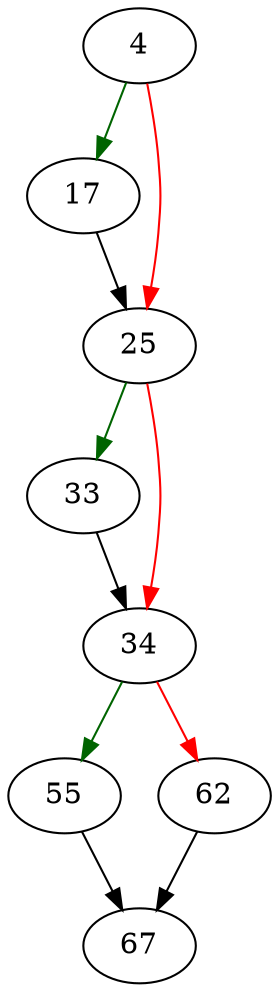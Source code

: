 strict digraph "eqp_append" {
	// Node definitions.
	4 [entry=true];
	17;
	25;
	33;
	34;
	55;
	62;
	67;

	// Edge definitions.
	4 -> 17 [
		color=darkgreen
		cond=true
	];
	4 -> 25 [
		color=red
		cond=false
	];
	17 -> 25;
	25 -> 33 [
		color=darkgreen
		cond=true
	];
	25 -> 34 [
		color=red
		cond=false
	];
	33 -> 34;
	34 -> 55 [
		color=darkgreen
		cond=true
	];
	34 -> 62 [
		color=red
		cond=false
	];
	55 -> 67;
	62 -> 67;
}